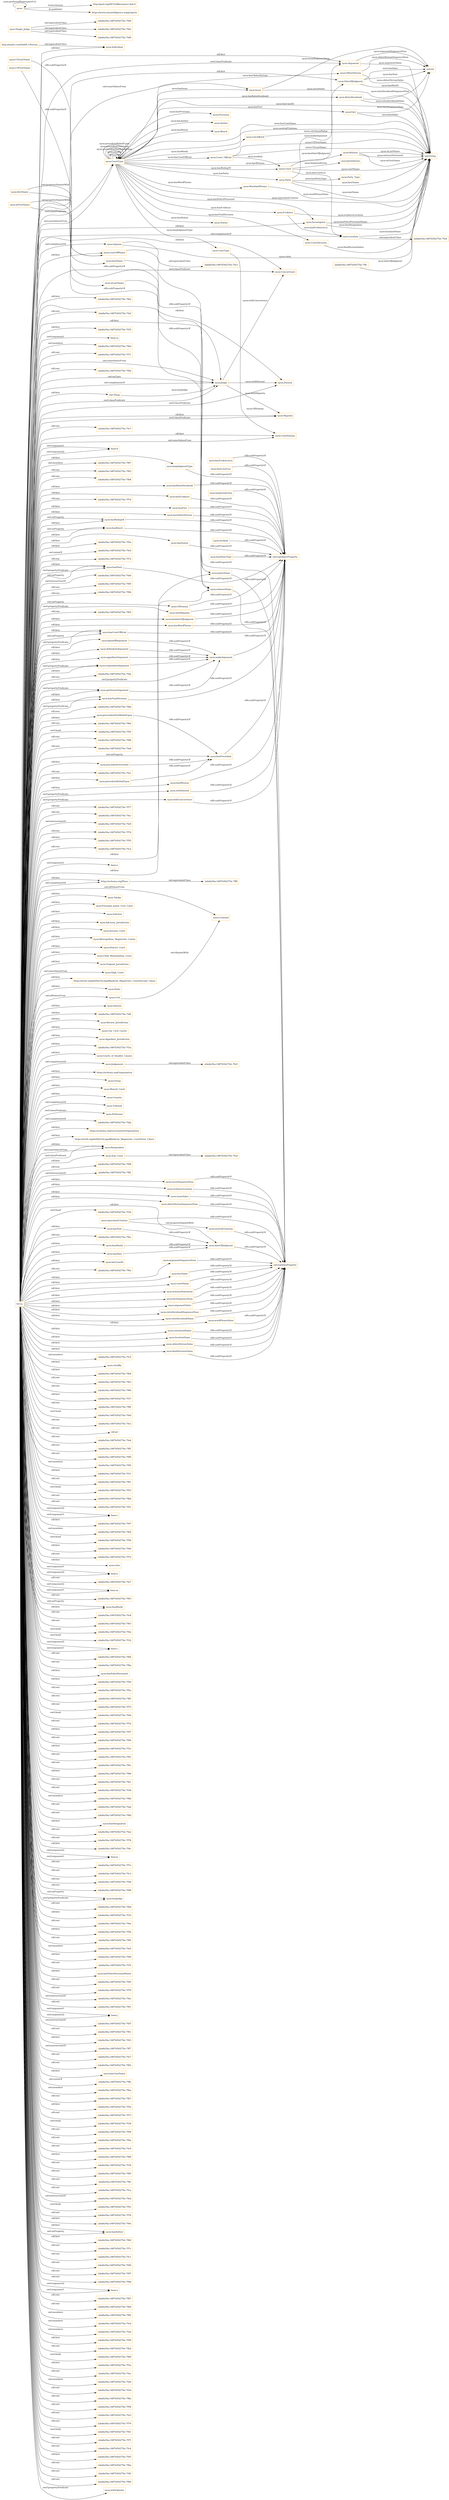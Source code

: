 digraph ar2dtool_diagram { 
rankdir=LR;
size="1501"
node [shape = rectangle, color="orange"]; "nyon:Statue" "-2da8a54a:1887b50275d:-7fe3" "nyon:Issue" "nyon:Bench" "nyon:Investigator" "nyon:Party" "nyon:Fact" "nyon:Evidence" "https://schema.org/Place" "nyon:Provision" "nyon:Civil" "nyon:Taluka" "nyon:Principal_Junior_Civil_Court" "nyon:Solicitor" "nyon:Single_Judge" "nyon:Advisory_Jurisdiction" "nyon:DateOfJudgment" "nyon:Session_Court" "nyon:Metropolitan_Magistrate_Courts" "nyon:District_Court" "nyon:Chief_Meterpolitan_Court" "nyon:Original_Jurisdiction" "nyon:RatioDecidendi" "nyon:Court_Official" "nyon:ObiterDictum" "http://xmlns.com/foaf/0.1/Person" "nyon:Court" "nyon:High_Court" "https://w3id.org/def/NyOnLegal#Judicial_Magistrate_Court(Second_Class)" "nyon:State" "nyon:Concurrence" "nyon:Witness" "nyon:CourtCase" "-2da8a54a:1887b50275d:-7fcd" "-2da8a54a:1887b50275d:-7fd4" "nyon:Location" "nyon:District" "-2da8a54a:1887b50275d:-7fdf" "nyon:Review_Jurisdiction" "nyon:City_Civil_Courts" "nyon:Appellant_Jurisdiction" "nyon:Individual" "nyon:Opinion" "-2da8a54a:1887b50275d:-7fe5" "nyon:Judge" "nyon:Courts_of_Smaller_Causes" "nyon:Judgement" "nyon:Author" "-2da8a54a:1887b50275d:-7ffc" "nyon:Jurisdiction" "https://schema.org/Organization" "nyon:Criminal" "nyon:Group" "nyon:Munsif_Court" "nyon:CatchWord" "nyon:CaseType" "-2da8a54a:1887b50275d:-7ff9" "-2da8a54a:1887b50275d:-7fd3" "nyon:Dissent" "nyon:Party_Type" "nyon:Country" "nyon:CourtDecision" "nyon:Tribunal" "nyon:Majority" "nyon:Argument" "nyon:Petitioner" "-2da8a54a:1887b50275d:-7fd2" "nyon:CaseDomain" "nyon:Sub_Court" "-2da8a54a:1887b50275d:-7fe4" "https://schema.org/GovernmentOrganization" "https://w3id.org/def/NyOnLegal#Judicial_Magistrate_Court(First_Class)" "nyon:WordAndPhrase" "nyon:Respondent" "-2da8a54a:1887b50275d:-7fd9" ; /*classes style*/
	"nyon:hasCourtOfficial" -> "owl:topObjectProperty" [ label = "rdfs:subPropertyOf" ];
	"nyon:catchwordValue" -> "owl:topDataProperty" [ label = "rdfs:subPropertyOf" ];
	"https://schema.org/Place" -> "-2da8a54a:1887b50275d:-7ff9" [ label = "owl:equivalentClass" ];
	"nyon:defendentArgument" -> "nyon:makeArgument" [ label = "rdfs:subPropertyOf" ];
	"nyon:equivalentCitation" -> "nyon:neutralCitations" [ label = "owl:propertyDisjointWith" ];
	"nyon:equivalentCitation" -> "owl:topDataProperty" [ label = "rdfs:subPropertyOf" ];
	"nyon:COFirstName" -> "nyon:courtOffName" [ label = "rdfs:subPropertyOf" ];
	"nyon:locationName" -> "owl:topDataProperty" [ label = "rdfs:subPropertyOf" ];
	"nyon:hasFinalDecision" -> "owl:topObjectProperty" [ label = "rdfs:subPropertyOf" ];
	"nyon:hasJurisdiction" -> "owl:topObjectProperty" [ label = "rdfs:subPropertyOf" ];
	"nyon:obiterDictumValue" -> "owl:topDataProperty" [ label = "rdfs:subPropertyOf" ];
	"nyon:hasPrecedent" -> "owl:topObjectProperty" [ label = "rdfs:subPropertyOf" ];
	"nyon:precedentReliedUpon" -> "nyon:hasPrecedent" [ label = "rdfs:subPropertyOf" ];
	"nyon:" -> "http://purl.org/NET/rdflicense/cc-by4.0" [ label = "terms:license" ];
	"nyon:" -> "https://www.semintelligence.org/projects" [ label = "dc:publisher" ];
	"nyon:" -> "nyon:" [ label = "vann:preferredNamespaceUri" ];
	"nyon:makeArgument" -> "owl:topObjectProperty" [ label = "rdfs:subPropertyOf" ];
	"nyon:finalDecisionValue" -> "owl:topDataProperty" [ label = "rdfs:subPropertyOf" ];
	"nyon:hasWitness" -> "owl:topObjectProperty" [ label = "rdfs:subPropertyOf" ];
	"nyon:appellantArgument" -> "nyon:makeArgument" [ label = "rdfs:subPropertyOf" ];
	"nyon:issueSequenceNum" -> "owl:topDataProperty" [ label = "rdfs:subPropertyOf" ];
	"nyon:partyName" -> "owl:topDataProperty" [ label = "rdfs:subPropertyOf" ];
	"nyon:withDissent" -> "owl:topObjectProperty" [ label = "rdfs:subPropertyOf" ];
	"nyon:withConcurrence" -> "owl:topObjectProperty" [ label = "rdfs:subPropertyOf" ];
	"nyon:evidenceLocation" -> "owl:topDataProperty" [ label = "rdfs:subPropertyOf" ];
	"nyon:hasJudgmentType" -> "owl:topObjectProperty" [ label = "rdfs:subPropertyOf" ];
	"nyon:hasRatioDecidendi" -> "owl:topObjectProperty" [ label = "rdfs:subPropertyOf" ];
	"nyon:hasEvidence" -> "owl:topObjectProperty" [ label = "rdfs:subPropertyOf" ];
	"nyon:hasFact" -> "owl:topObjectProperty" [ label = "rdfs:subPropertyOf" ];
	"nyon:witnessName" -> "owl:topDataProperty" [ label = "rdfs:subPropertyOf" ];
	"nyon:lastName" -> "nyon:partyName" [ label = "rdfs:subPropertyOf" ];
	"nyon:issueValue" -> "owl:topDataProperty" [ label = "rdfs:subPropertyOf" ];
	"nyon:obiterDictumSequenceNum" -> "owl:topDataProperty" [ label = "rdfs:subPropertyOf" ];
	"nyon:worksIn" -> "owl:topObjectProperty" [ label = "rdfs:subPropertyOf" ];
	"nyon:respondentArgument" -> "nyon:makeArgument" [ label = "rdfs:subPropertyOf" ];
	"nyon:Single_Judge" -> "-2da8a54a:1887b50275d:-7fd4" [ label = "owl:equivalentClass" ];
	"nyon:Single_Judge" -> "-2da8a54a:1887b50275d:-7fd9" [ label = "owl:equivalentClass" ];
	"nyon:Single_Judge" -> "-2da8a54a:1887b50275d:-7fd3" [ label = "owl:equivalentClass" ];
	"nyon:hasObiterDictum" -> "owl:topObjectProperty" [ label = "rdfs:subPropertyOf" ];
	"nyon:wLastName" -> "nyon:witnessName" [ label = "rdfs:subPropertyOf" ];
	"nyon:hasRulingOf" -> "owl:topObjectProperty" [ label = "rdfs:subPropertyOf" ];
	"nyon:hasPartyType" -> "owl:topObjectProperty" [ label = "rdfs:subPropertyOf" ];
	"nyon:hasDate" -> "nyon:dateOfJudgment" [ label = "rdfs:subPropertyOf" ];
	"nyon:argumentSequenceNum" -> "owl:topDataProperty" [ label = "rdfs:subPropertyOf" ];
	"nyon:neutralCitations" -> "owl:topDataProperty" [ label = "rdfs:subPropertyOf" ];
	"nyon:hasBench" -> "owl:topObjectProperty" [ label = "rdfs:subPropertyOf" ];
	"nyon:factValue" -> "owl:topDataProperty" [ label = "rdfs:subPropertyOf" ];
	"nyon:courtName" -> "owl:topDataProperty" [ label = "rdfs:subPropertyOf" ];
	"nyon:precendentNotReliedUpon" -> "nyon:hasPrecedent" [ label = "rdfs:subPropertyOf" ];
	"NULL" -> "-2da8a54a:1887b50275d:-7fc5" [ label = "owl:members" ];
	"NULL" -> "nyon:citedBy" [ label = "rdf:first" ];
	"NULL" -> "nyon:courtOffName" [ label = "rdf:first" ];
	"NULL" -> "nyon:hasMonth" [ label = "rdf:first" ];
	"NULL" -> "nyon:Sub_Court" [ label = "rdf:first" ];
	"NULL" -> "-2da8a54a:1887b50275d:-7f64" [ label = "rdf:first" ];
	"NULL" -> "-2da8a54a:1887b50275d:-7fb3" [ label = "rdf:rest" ];
	"NULL" -> "-2da8a54a:1887b50275d:-7f89" [ label = "rdf:rest" ];
	"NULL" -> "nyon:City_Civil_Courts" [ label = "rdf:first" ];
	"NULL" -> "nyon:State" [ label = "rdf:first" ];
	"NULL" -> "nyon:issueValue" [ label = "rdf:first" ];
	"NULL" -> "-2da8a54a:1887b50275d:-7f37" [ label = "rdf:first" ];
	"NULL" -> "-2da8a54a:1887b50275d:-7f8f" [ label = "rdf:rest" ];
	"NULL" -> "nyon:witnessStatement" [ label = "rdf:first" ];
	"NULL" -> "-2da8a54a:1887b50275d:-7f4d" [ label = "swrl:head" ];
	"NULL" -> "-2da8a54a:1887b50275d:-7fce" [ label = "rdf:rest" ];
	"NULL" -> "rdf:nil" [ label = "rdf:rest" ];
	"NULL" -> "nyon:witnessName" [ label = "rdf:first" ];
	"NULL" -> "nyon:partyName" [ label = "rdf:first" ];
	"NULL" -> "nyon:Argument" [ label = "swrl:classPredicate" ];
	"NULL" -> "nyon:Courts_of_Smaller_Causes" [ label = "rdf:first" ];
	"NULL" -> "-2da8a54a:1887b50275d:-7fa4" [ label = "rdf:rest" ];
	"NULL" -> "-2da8a54a:1887b50275d:-7ff5" [ label = "rdf:rest" ];
	"NULL" -> "-2da8a54a:1887b50275d:-7f90" [ label = "rdf:rest" ];
	"NULL" -> "nyon:Individual" [ label = "rdf:first" ];
	"NULL" -> "-2da8a54a:1887b50275d:-7f9f" [ label = "owl:members" ];
	"NULL" -> "nyon:Judge" [ label = "rdf:first" ];
	"NULL" -> "nyon:Majority" [ label = "rdf:first" ];
	"NULL" -> "nyon:hasStatue" [ label = "rdf:first" ];
	"NULL" -> "-2da8a54a:1887b50275d:-7fdf" [ label = "rdf:first" ];
	"NULL" -> "-2da8a54a:1887b50275d:-7f31" [ label = "rdf:first" ];
	"NULL" -> "nyon:hasPrecedent" [ label = "owl:onProperty" ];
	"NULL" -> "-2da8a54a:1887b50275d:-7f81" [ label = "rdf:rest" ];
	"NULL" -> "nyon:argumentSequenceNum" [ label = "rdf:first" ];
	"NULL" -> "-2da8a54a:1887b50275d:-7f53" [ label = "swrl:body" ];
	"NULL" -> "nyon:Review_Jurisdiction" [ label = "rdf:first" ];
	"NULL" -> "-2da8a54a:1887b50275d:-7fb6" [ label = "rdf:rest" ];
	"NULL" -> "-2da8a54a:1887b50275d:-7f51" [ label = "rdf:rest" ];
	"NULL" -> "base:r" [ label = "swrl:argument2" ];
	"NULL" -> "-2da8a54a:1887b50275d:-7f47" [ label = "rdf:first" ];
	"NULL" -> "-2da8a54a:1887b50275d:-7fb4" [ label = "owl:members" ];
	"NULL" -> "nyon:issueSequenceNum" [ label = "rdf:first" ];
	"NULL" -> "-2da8a54a:1887b50275d:-7f56" [ label = "swrl:head" ];
	"NULL" -> "nyon:CourtCase" [ label = "owl:someValuesFrom" ];
	"NULL" -> "-2da8a54a:1887b50275d:-7f40" [ label = "rdf:first" ];
	"NULL" -> "-2da8a54a:1887b50275d:-7f72" [ label = "rdf:rest" ];
	"NULL" -> "nyon:cites" [ label = "rdf:first" ];
	"NULL" -> "nyon:Session_Court" [ label = "rdf:first" ];
	"NULL" -> "nyon:CaseDomain" [ label = "owl:someValuesFrom" ];
	"NULL" -> "base:y" [ label = "swrl:argument1" ];
	"NULL" -> "-2da8a54a:1887b50275d:-7fa7" [ label = "rdf:rest" ];
	"NULL" -> "base:m" [ label = "swrl:argument2" ];
	"NULL" -> "-2da8a54a:1887b50275d:-7f93" [ label = "rdf:rest" ];
	"NULL" -> "nyon:CaseDomain" [ label = "rdf:first" ];
	"NULL" -> "nyon:evidenceLocation" [ label = "rdf:first" ];
	"NULL" -> "nyon:Taluka" [ label = "rdf:first" ];
	"NULL" -> "nyon:hasWords" [ label = "owl:onProperty" ];
	"NULL" -> "-2da8a54a:1887b50275d:-7fc8" [ label = "rdf:rest" ];
	"NULL" -> "nyon:respondentArgument" [ label = "rdf:first" ];
	"NULL" -> "-2da8a54a:1887b50275d:-7f63" [ label = "rdf:rest" ];
	"NULL" -> "nyon:catchwordValue" [ label = "rdf:first" ];
	"NULL" -> "-2da8a54a:1887b50275d:-7f4a" [ label = "swrl:body" ];
	"NULL" -> "-2da8a54a:1887b50275d:-7f32" [ label = "swrl:head" ];
	"NULL" -> "base:c" [ label = "swrl:argument2" ];
	"NULL" -> "nyon:factSequenceNum" [ label = "rdf:first" ];
	"NULL" -> "nyon:hasCourtOfficial" [ label = "owl:onProperty" ];
	"NULL" -> "-2da8a54a:1887b50275d:-7f84" [ label = "rdf:rest" ];
	"NULL" -> "nyon:hasParty" [ label = "owl:onProperty" ];
	"NULL" -> "-2da8a54a:1887b50275d:-7f8a" [ label = "rdf:rest" ];
	"NULL" -> "nyon:hasPolicePersonnel" [ label = "rdf:first" ];
	"NULL" -> "nyon:Munsif_Court" [ label = "rdf:first" ];
	"NULL" -> "nyon:Judge" [ label = "swrl:classPredicate" ];
	"NULL" -> "-2da8a54a:1887b50275d:-7f50" [ label = "rdf:first" ];
	"NULL" -> "nyon:locationName" [ label = "rdf:first" ];
	"NULL" -> "nyon:argumentValue" [ label = "rdf:first" ];
	"NULL" -> "-2da8a54a:1887b50275d:-7f5a" [ label = "rdf:rest" ];
	"NULL" -> "nyon:Petitioner" [ label = "swrl:classPredicate" ];
	"NULL" -> "-2da8a54a:1887b50275d:-7ff0" [ label = "rdf:rest" ];
	"NULL" -> "nyon:appellantArgument" [ label = "rdf:first" ];
	"NULL" -> "-2da8a54a:1887b50275d:-7f75" [ label = "rdf:rest" ];
	"NULL" -> "-2da8a54a:1887b50275d:-7f44" [ label = "swrl:head" ];
	"NULL" -> "-2da8a54a:1887b50275d:-7f7b" [ label = "rdf:rest" ];
	"NULL" -> "-2da8a54a:1887b50275d:-7f57" [ label = "rdf:first" ];
	"NULL" -> "-2da8a54a:1887b50275d:-7f96" [ label = "rdf:rest" ];
	"NULL" -> "nyon:withDissent" [ label = "swrl:propertyPredicate" ];
	"NULL" -> "-2da8a54a:1887b50275d:-7f3c" [ label = "rdf:first" ];
	"NULL" -> "nyon:hasRulingOf" [ label = "owl:onProperty" ];
	"NULL" -> "nyon:Civil" [ label = "owl:allValuesFrom" ];
	"NULL" -> "nyon:Respondent" [ label = "rdf:first" ];
	"NULL" -> "nyon:Original_Jurisdiction" [ label = "rdf:first" ];
	"NULL" -> "-2da8a54a:1887b50275d:-7f9c" [ label = "rdf:rest" ];
	"NULL" -> "nyon:ratioDecidendiSequenceNum" [ label = "rdf:first" ];
	"NULL" -> "-2da8a54a:1887b50275d:-7f6c" [ label = "rdf:rest" ];
	"NULL" -> "nyon:Investigator" [ label = "rdf:first" ];
	"NULL" -> "-2da8a54a:1887b50275d:-7f66" [ label = "rdf:first" ];
	"NULL" -> "-2da8a54a:1887b50275d:-7fb1" [ label = "rdf:rest" ];
	"NULL" -> "-2da8a54a:1887b50275d:-7f36" [ label = "rdf:rest" ];
	"NULL" -> "nyon:OfDomian" [ label = "owl:onProperty" ];
	"NULL" -> "-2da8a54a:1887b50275d:-7f8b" [ label = "owl:members" ];
	"NULL" -> "-2da8a54a:1887b50275d:-7fab" [ label = "rdf:rest" ];
	"NULL" -> "nyon:hasEvidence" [ label = "rdf:first" ];
	"NULL" -> "-2da8a54a:1887b50275d:-7f8d" [ label = "rdf:rest" ];
	"NULL" -> "https://schema.org/Organization" [ label = "rdf:first" ];
	"NULL" -> "https://schema.org/GovernmentOrganization" [ label = "rdf:first" ];
	"NULL" -> "nyon:hasWords" [ label = "rdf:first" ];
	"NULL" -> "nyon:hasDesignation" [ label = "rdf:first" ];
	"NULL" -> "nyon:hasFinalDecision" [ label = "rdf:first" ];
	"NULL" -> "-2da8a54a:1887b50275d:-7fa2" [ label = "rdf:rest" ];
	"NULL" -> "-2da8a54a:1887b50275d:-7f78" [ label = "rdf:rest" ];
	"NULL" -> "nyon:Issue" [ label = "owl:someValuesFrom" ];
	"NULL" -> "nyon:hasFact" [ label = "rdf:first" ];
	"NULL" -> "-2da8a54a:1887b50275d:-7f4c" [ label = "rdf:first" ];
	"NULL" -> "base:p" [ label = "swrl:argument2" ];
	"NULL" -> "-2da8a54a:1887b50275d:-7f7e" [ label = "rdf:rest" ];
	"NULL" -> "-2da8a54a:1887b50275d:-7fc3" [ label = "rdf:rest" ];
	"NULL" -> "-2da8a54a:1887b50275d:-7f48" [ label = "rdf:rest" ];
	"NULL" -> "base:y" [ label = "swrl:argument2" ];
	"NULL" -> "-2da8a54a:1887b50275d:-7f99" [ label = "rdf:rest" ];
	"NULL" -> "nyon:hasJudge" [ label = "owl:onProperty" ];
	"NULL" -> "-2da8a54a:1887b50275d:-7fbd" [ label = "rdf:rest" ];
	"NULL" -> "nyon:withMajority" [ label = "swrl:propertyPredicate" ];
	"NULL" -> "https://w3id.org/def/NyOnLegal#Judicial_Magistrate_Court(First_Class)" [ label = "rdf:first" ];
	"NULL" -> "nyon:finalDecisionValue" [ label = "rdf:first" ];
	"NULL" -> "nyon:Dissent" [ label = "swrl:classPredicate" ];
	"NULL" -> "-2da8a54a:1887b50275d:-7f33" [ label = "rdf:first" ];
	"NULL" -> "nyon:Principal_Junior_Civil_Court" [ label = "rdf:first" ];
	"NULL" -> "-2da8a54a:1887b50275d:-7fde" [ label = "rdf:rest" ];
	"NULL" -> "-2da8a54a:1887b50275d:-7f5b" [ label = "rdf:first" ];
	"NULL" -> "nyon:withConcurrence" [ label = "swrl:propertyPredicate" ];
	"NULL" -> "nyon:Advisory_Jurisdiction" [ label = "rdf:first" ];
	"NULL" -> "nyon:Judge" [ label = "owl:someValuesFrom" ];
	"NULL" -> "nyon:Group" [ label = "rdf:first" ];
	"NULL" -> "-2da8a54a:1887b50275d:-7f6f" [ label = "rdf:rest" ];
	"NULL" -> "-2da8a54a:1887b50275d:-7fa5" [ label = "owl:members" ];
	"NULL" -> "-2da8a54a:1887b50275d:-7f49" [ label = "rdf:first" ];
	"NULL" -> "nyon:hasDateOfJudgment" [ label = "rdf:first" ];
	"NULL" -> "nyon:High_Court" [ label = "owl:someValuesFrom" ];
	"NULL" -> "nyon:obiterDictumSequenceNum" [ label = "rdf:first" ];
	"NULL" -> "-2da8a54a:1887b50275d:-7f3f" [ label = "rdf:rest" ];
	"NULL" -> "nyon:hasCourtOfficial" [ label = "swrl:propertyPredicate" ];
	"NULL" -> "nyon:hasPolicePersonnelName" [ label = "rdf:first" ];
	"NULL" -> "-2da8a54a:1887b50275d:-7fd5" [ label = "rdf:rest" ];
	"NULL" -> "nyon:hasRulingOf" [ label = "rdf:first" ];
	"NULL" -> "-2da8a54a:1887b50275d:-7f70" [ label = "rdf:rest" ];
	"NULL" -> "nyon:Appellant_Jurisdiction" [ label = "rdf:first" ];
	"NULL" -> "-2da8a54a:1887b50275d:-7fdc" [ label = "owl:intersectionOf" ];
	"NULL" -> "-2da8a54a:1887b50275d:-7f91" [ label = "rdf:rest" ];
	"NULL" -> "base:j" [ label = "swrl:argument1" ];
	"NULL" -> "nyon:courtName" [ label = "rdf:first" ];
	"NULL" -> "-2da8a54a:1887b50275d:-7fd7" [ label = "owl:intersectionOf" ];
	"NULL" -> "-2da8a54a:1887b50275d:-7f61" [ label = "rdf:rest" ];
	"NULL" -> "nyon:obiterDictumValue" [ label = "rdf:first" ];
	"NULL" -> "-2da8a54a:1887b50275d:-7f43" [ label = "rdf:first" ];
	"NULL" -> "-2da8a54a:1887b50275d:-7ff7" [ label = "owl:intersectionOf" ];
	"NULL" -> "-2da8a54a:1887b50275d:-7fe7" [ label = "rdf:rest" ];
	"NULL" -> "-2da8a54a:1887b50275d:-7f82" [ label = "rdf:rest" ];
	"NULL" -> "nyon:precendentNotReliedUpon" [ label = "rdf:first" ];
	"NULL" -> "nyon:hasCaseName" [ label = "rdf:first" ];
	"NULL" -> "-2da8a54a:1887b50275d:-7ffb" [ label = "owl:unionOf" ];
	"NULL" -> "-2da8a54a:1887b50275d:-7fba" [ label = "owl:members" ];
	"NULL" -> "-2da8a54a:1887b50275d:-7fb7" [ label = "rdf:rest" ];
	"NULL" -> "-2da8a54a:1887b50275d:-7f52" [ label = "rdf:first" ];
	"NULL" -> "nyon:hasFinalDecision" [ label = "swrl:propertyPredicate" ];
	"NULL" -> "nyon:factValue" [ label = "rdf:first" ];
	"NULL" -> "-2da8a54a:1887b50275d:-7f73" [ label = "rdf:rest" ];
	"NULL" -> "owl:Thing" [ label = "rdf:first" ];
	"NULL" -> "base:r" [ label = "swrl:argument1" ];
	"NULL" -> "nyon:precedentReliedUpon" [ label = "rdf:first" ];
	"NULL" -> "-2da8a54a:1887b50275d:-7f38" [ label = "swrl:body" ];
	"NULL" -> "-2da8a54a:1887b50275d:-7f94" [ label = "rdf:rest" ];
	"NULL" -> "-2da8a54a:1887b50275d:-7f9a" [ label = "rdf:rest" ];
	"NULL" -> "-2da8a54a:1887b50275d:-7fc9" [ label = "rdf:rest" ];
	"NULL" -> "https://schema.org/Place" [ label = "owl:complementOf" ];
	"NULL" -> "-2da8a54a:1887b50275d:-7f68" [ label = "rdf:first" ];
	"NULL" -> "-2da8a54a:1887b50275d:-7f34" [ label = "rdf:rest" ];
	"NULL" -> "nyon:makeArgument" [ label = "swrl:propertyPredicate" ];
	"NULL" -> "-2da8a54a:1887b50275d:-7f85" [ label = "rdf:rest" ];
	"NULL" -> "nyon:Judgement" [ label = "owl:complementOf" ];
	"NULL" -> "nyon:hasCourtOfficial" [ label = "rdf:first" ];
	"NULL" -> "nyon:hasWitness" [ label = "rdf:first" ];
	"NULL" -> "-2da8a54a:1887b50275d:-7ffa" [ label = "rdf:rest" ];
	"NULL" -> "https://schema.org/Place" [ label = "rdf:first" ];
	"NULL" -> "nyon:hasParty" [ label = "rdf:first" ];
	"NULL" -> "-2da8a54a:1887b50275d:-7fca" [ label = "rdf:rest" ];
	"NULL" -> "-2da8a54a:1887b50275d:-7fd2" [ label = "owl:complementOf" ];
	"NULL" -> "-2da8a54a:1887b50275d:-7fed" [ label = "owl:intersectionOf" ];
	"NULL" -> "base:c" [ label = "swrl:argument1" ];
	"NULL" -> "-2da8a54a:1887b50275d:-7f5c" [ label = "swrl:body" ];
	"NULL" -> "-2da8a54a:1887b50275d:-7f76" [ label = "rdf:rest" ];
	"NULL" -> "-2da8a54a:1887b50275d:-7f4e" [ label = "rdf:first" ];
	"NULL" -> "base:j" [ label = "swrl:argument2" ];
	"NULL" -> "nyon:hasAuthor" [ label = "rdf:first" ];
	"NULL" -> "-2da8a54a:1887b50275d:-7f60" [ label = "rdf:first" ];
	"NULL" -> "-2da8a54a:1887b50275d:-7f7c" [ label = "rdf:rest" ];
	"NULL" -> "-2da8a54a:1887b50275d:-7fc1" [ label = "rdf:rest" ];
	"NULL" -> "-2da8a54a:1887b50275d:-7f46" [ label = "rdf:rest" ];
	"NULL" -> "nyon:hasBench" [ label = "owl:onProperty" ];
	"NULL" -> "-2da8a54a:1887b50275d:-7f97" [ label = "rdf:rest" ];
	"NULL" -> "nyon:hasBench" [ label = "rdf:first" ];
	"NULL" -> "-2da8a54a:1887b50275d:-7f9d" [ label = "rdf:rest" ];
	"NULL" -> "base:a" [ label = "swrl:argument2" ];
	"NULL" -> "-2da8a54a:1887b50275d:-7f67" [ label = "rdf:rest" ];
	"NULL" -> "-2da8a54a:1887b50275d:-7fb9" [ label = "rdf:rest" ];
	"NULL" -> "-2da8a54a:1887b50275d:-7fbf" [ label = "owl:members" ];
	"NULL" -> "nyon:dateOfJudgment" [ label = "rdf:first" ];
	"NULL" -> "-2da8a54a:1887b50275d:-7fcb" [ label = "owl:members" ];
	"NULL" -> "-2da8a54a:1887b50275d:-7fad" [ label = "owl:members" ];
	"NULL" -> "-2da8a54a:1887b50275d:-7f59" [ label = "rdf:first" ];
	"NULL" -> "-2da8a54a:1887b50275d:-7fb2" [ label = "rdf:rest" ];
	"NULL" -> "-2da8a54a:1887b50275d:-7f69" [ label = "swrl:body" ];
	"NULL" -> "-2da8a54a:1887b50275d:-7f3e" [ label = "rdf:first" ];
	"NULL" -> "nyon:CourtCase" [ label = "swrl:classPredicate" ];
	"NULL" -> "nyon:Opinion" [ label = "owl:complementOf" ];
	"NULL" -> "-2da8a54a:1887b50275d:-7fac" [ label = "rdf:rest" ];
	"NULL" -> "-2da8a54a:1887b50275d:-7fa9" [ label = "owl:members" ];
	"NULL" -> "-2da8a54a:1887b50275d:-7f3d" [ label = "rdf:rest" ];
	"NULL" -> "-2da8a54a:1887b50275d:-7f8e" [ label = "rdf:rest" ];
	"NULL" -> "nyon:Judge" [ label = "owl:onClass" ];
	"NULL" -> "-2da8a54a:1887b50275d:-7f58" [ label = "rdf:rest" ];
	"NULL" -> "nyon:Respondent" [ label = "owl:someValuesFrom" ];
	"NULL" -> "-2da8a54a:1887b50275d:-7fa3" [ label = "rdf:rest" ];
	"NULL" -> "-2da8a54a:1887b50275d:-7f79" [ label = "rdf:rest" ];
	"NULL" -> "-2da8a54a:1887b50275d:-7f41" [ label = "swrl:body" ];
	"NULL" -> "nyon:defendentArgument" [ label = "rdf:first" ];
	"NULL" -> "nyon:hasAuthor" [ label = "owl:onProperty" ];
	"NULL" -> "-2da8a54a:1887b50275d:-7f7f" [ label = "rdf:rest" ];
	"NULL" -> "-2da8a54a:1887b50275d:-7fc4" [ label = "rdf:rest" ];
	"NULL" -> "-2da8a54a:1887b50275d:-7f45" [ label = "rdf:first" ];
	"NULL" -> "nyon:hasParty" [ label = "swrl:propertyPredicate" ];
	"NULL" -> "-2da8a54a:1887b50275d:-7fbe" [ label = "rdf:rest" ];
	"NULL" -> "nyon:DateOfJudgment" [ label = "rdf:first" ];
	"NULL" -> "-2da8a54a:1887b50275d:-7f4f" [ label = "rdf:rest" ];
	"NULL" -> "nyon:hasDate" [ label = "rdf:first" ];
	"NULL" -> "-2da8a54a:1887b50275d:-7f80" [ label = "rdf:rest" ];
	"NULL" -> "nyon:withOpinion" [ label = "swrl:propertyPredicate" ];
	"NULL" -> "nyon:Chief_Meterpolitan_Court" [ label = "rdf:first" ];
	"NULL" -> "-2da8a54a:1887b50275d:-7f62" [ label = "rdf:first" ];
	"NULL" -> "-2da8a54a:1887b50275d:-7faf" [ label = "rdf:rest" ];
	"NULL" -> "nyon:Solicitor" [ label = "rdf:first" ];
	"NULL" -> "nyon:Respondent" [ label = "swrl:classPredicate" ];
	"NULL" -> "nyon:District" [ label = "rdf:first" ];
	"NULL" -> "nyon:ratioDecidendiValue" [ label = "rdf:first" ];
	"NULL" -> "nyon:hasJudgmentType" [ label = "rdf:first" ];
	"NULL" -> "-2da8a54a:1887b50275d:-7f35" [ label = "rdf:first" ];
	"NULL" -> "base:cj" [ label = "swrl:argument1" ];
	"NULL" -> "-2da8a54a:1887b50275d:-7f6d" [ label = "owl:members" ];
	"NULL" -> "nyon:petitionerArgument" [ label = "swrl:propertyPredicate" ];
	"NULL" -> "-2da8a54a:1887b50275d:-7f71" [ label = "rdf:rest" ];
	"NULL" -> "nyon:wordPhraseValue" [ label = "rdf:first" ];
	"NULL" -> "nyon:precedentOverruled" [ label = "rdf:first" ];
	"NULL" -> "nyon:petitionerArgument" [ label = "rdf:first" ];
	"NULL" -> "nyon:Argument" [ label = "rdf:first" ];
	"NULL" -> "-2da8a54a:1887b50275d:-7f92" [ label = "rdf:rest" ];
	"NULL" -> "-2da8a54a:1887b50275d:-7fc7" [ label = "rdf:rest" ];
	"NULL" -> "https://w3id.org/def/NyOnLegal#Judicial_Magistrate_Court(Second_Class)" [ label = "rdf:first" ];
	"NULL" -> "base:d" [ label = "swrl:argument1" ];
	"NULL" -> "-2da8a54a:1887b50275d:-7f87" [ label = "owl:members" ];
	"NULL" -> "nyon:Country" [ label = "rdf:first" ];
	"NULL" -> "base:d" [ label = "swrl:argument2" ];
	"NULL" -> "nyon:hasRatioDecidendi" [ label = "rdf:first" ];
	"NULL" -> "nyon:hasObiterDictum" [ label = "rdf:first" ];
	"NULL" -> "nyon:hasWordPhrase" [ label = "rdf:first" ];
	"NULL" -> "nyon:Majority" [ label = "swrl:classPredicate" ];
	"NULL" -> "-2da8a54a:1887b50275d:-7f83" [ label = "rdf:rest" ];
	"NULL" -> "nyon:Metropolitan_Magistrate_Courts" [ label = "rdf:first" ];
	"NULL" -> "-2da8a54a:1887b50275d:-7fb8" [ label = "rdf:rest" ];
	"NULL" -> "nyon:plaintiffArgument" [ label = "rdf:first" ];
	"NULL" -> "nyon:respondentArgument" [ label = "swrl:propertyPredicate" ];
	"NULL" -> "base:a" [ label = "swrl:argument1" ];
	"NULL" -> "-2da8a54a:1887b50275d:-7f74" [ label = "rdf:rest" ];
	"NULL" -> "-2da8a54a:1887b50275d:-7f5e" [ label = "rdf:first" ];
	"NULL" -> "-2da8a54a:1887b50275d:-7fe0" [ label = "owl:unionOf" ];
	"NULL" -> "-2da8a54a:1887b50275d:-7f7a" [ label = "rdf:rest" ];
	"NULL" -> "-2da8a54a:1887b50275d:-7fd0" [ label = "owl:intersectionOf" ];
	"NULL" -> "-2da8a54a:1887b50275d:-7f95" [ label = "rdf:rest" ];
	"NULL" -> "nyon:hasJudge" [ label = "swrl:propertyPredicate" ];
	"NULL" -> "-2da8a54a:1887b50275d:-7f9b" [ label = "rdf:rest" ];
	"NULL" -> "base:p" [ label = "swrl:argument1" ];
	"NULL" -> "-2da8a54a:1887b50275d:-7f65" [ label = "rdf:rest" ];
	"NULL" -> "-2da8a54a:1887b50275d:-7fda" [ label = "rdf:rest" ];
	"NULL" -> "nyon:Concurrence" [ label = "swrl:classPredicate" ];
	"NULL" -> "-2da8a54a:1887b50275d:-7f6b" [ label = "rdf:rest" ];
	"NULL" -> "-2da8a54a:1887b50275d:-7fb0" [ label = "rdf:rest" ];
	"NULL" -> "-2da8a54a:1887b50275d:-7f5f" [ label = "swrl:head" ];
	"NULL" -> "-2da8a54a:1887b50275d:-7f86" [ label = "rdf:rest" ];
	"NULL" -> "-2da8a54a:1887b50275d:-7fa8" [ label = "rdf:rest" ];
	"NULL" -> "nyon:Concurrence" [ label = "rdf:first" ];
	"NULL" -> "base:m" [ label = "swrl:argument1" ];
	"NULL" -> "nyon:Tribunal" [ label = "owl:complementOf" ];
	"NULL" -> "-2da8a54a:1887b50275d:-7fa1" [ label = "rdf:rest" ];
	"NULL" -> "nyon:hasYear" [ label = "rdf:first" ];
	"NULL" -> "-2da8a54a:1887b50275d:-7f77" [ label = "rdf:rest" ];
	"NULL" -> "-2da8a54a:1887b50275d:-7fec" [ label = "rdf:rest" ];
	"NULL" -> "-2da8a54a:1887b50275d:-7fe9" [ label = "owl:intersectionOf" ];
	"NULL" -> "nyon:Location" [ label = "owl:complementOf" ];
	"NULL" -> "-2da8a54a:1887b50275d:-7f7d" [ label = "rdf:rest" ];
	"NULL" -> "-2da8a54a:1887b50275d:-7f55" [ label = "rdf:first" ];
	"NULL" -> "-2da8a54a:1887b50275d:-7fc2" [ label = "rdf:rest" ];
	"NULL" -> "nyon:District_Court" [ label = "rdf:first" ];
	"NULL" -> "base:x" [ label = "swrl:argument1" ];
	"NULL" -> "-2da8a54a:1887b50275d:-7f3a" [ label = "rdf:first" ];
	"NULL" -> "-2da8a54a:1887b50275d:-7f98" [ label = "rdf:rest" ];
	"NULL" -> "-2da8a54a:1887b50275d:-7ff2" [ label = "owl:intersectionOf" ];
	"NULL" -> "-2da8a54a:1887b50275d:-7f3b" [ label = "swrl:head" ];
	"NULL" -> "-2da8a54a:1887b50275d:-7fbc" [ label = "rdf:rest" ];
	"NULL" -> "nyon:Dissent" [ label = "rdf:first" ];
	"NULL" -> "nyon:hasCaseID" [ label = "rdf:first" ];
	"NULL" -> "nyon:Judge" [ label = "owl:complementOf" ];
	"NULL" -> "-2da8a54a:1887b50275d:-7f9e" [ label = "rdf:rest" ];
	"NULL" -> "nyon:Criminal" [ label = "owl:allValuesFrom" ];
	"nyon:Sub_Court" -> "-2da8a54a:1887b50275d:-7fcd" [ label = "owl:equivalentClass" ];
	"nyon:Civil" -> "nyon:Criminal" [ label = "owl:disjointWith" ];
	"nyon:plaintiffArgument" -> "nyon:makeArgument" [ label = "rdfs:subPropertyOf" ];
	"nyon:hasYear" -> "nyon:dateOfJudgment" [ label = "rdfs:subPropertyOf" ];
	"nyon:hasEvidenceLoc" -> "owl:topObjectProperty" [ label = "rdfs:subPropertyOf" ];
	"nyon:witnessStatement" -> "owl:topDataProperty" [ label = "rdfs:subPropertyOf" ];
	"nyon:wFirstName" -> "nyon:wLastName" [ label = "owl:propertyDisjointWith" ];
	"nyon:wFirstName" -> "nyon:witnessName" [ label = "rdfs:subPropertyOf" ];
	"nyon:factSequenceNum" -> "owl:topDataProperty" [ label = "rdfs:subPropertyOf" ];
	"nyon:Location" -> "-2da8a54a:1887b50275d:-7fe4" [ label = "owl:equivalentClass" ];
	"nyon:precedentOverruled" -> "nyon:hasPrecedent" [ label = "rdfs:subPropertyOf" ];
	"nyon:petitionerArgument" -> "nyon:makeArgument" [ label = "rdfs:subPropertyOf" ];
	"nyon:firstName" -> "nyon:lastName" [ label = "owl:propertyDisjointWith" ];
	"nyon:firstName" -> "nyon:partyName" [ label = "rdfs:subPropertyOf" ];
	"nyon:hasCourtLoc" -> "owl:topObjectProperty" [ label = "rdfs:subPropertyOf" ];
	"nyon:hasDateOfJudgment" -> "owl:topObjectProperty" [ label = "rdfs:subPropertyOf" ];
	"nyon:dateOfJudgment" -> "owl:topDataProperty" [ label = "rdfs:subPropertyOf" ];
	"http://xmlns.com/foaf/0.1/Person" -> "nyon:Individual" [ label = "owl:equivalentClass" ];
	"nyon:wordPhraseValue" -> "owl:topDataProperty" [ label = "rdfs:subPropertyOf" ];
	"nyon:hasMonth" -> "nyon:dateOfJudgment" [ label = "rdfs:subPropertyOf" ];
	"nyon:withMajority" -> "owl:topObjectProperty" [ label = "rdfs:subPropertyOf" ];
	"nyon:argumentValue" -> "owl:topDataProperty" [ label = "rdfs:subPropertyOf" ];
	"nyon:OfDomian" -> "owl:topObjectProperty" [ label = "rdfs:subPropertyOf" ];
	"nyon:Judgement" -> "-2da8a54a:1887b50275d:-7fe5" [ label = "owl:equivalentClass" ];
	"nyon:courtOffName" -> "owl:topDataProperty" [ label = "rdfs:subPropertyOf" ];
	"nyon:ratioDecidendiValue" -> "owl:topDataProperty" [ label = "rdfs:subPropertyOf" ];
	"nyon:Opinion" -> "-2da8a54a:1887b50275d:-7fe3" [ label = "owl:equivalentClass" ];
	"nyon:ratioDecidendiSequenceNum" -> "owl:topDataProperty" [ label = "rdfs:subPropertyOf" ];
	"nyon:COLastName" -> "nyon:courtOffName" [ label = "rdfs:subPropertyOf" ];
	"nyon:hasWordPhrase" -> "owl:topObjectProperty" [ label = "rdfs:subPropertyOf" ];
	"nyon:hasStatue" -> "owl:topObjectProperty" [ label = "rdfs:subPropertyOf" ];
	"nyon:hasParty" -> "owl:topObjectProperty" [ label = "rdfs:subPropertyOf" ];
	"nyon:Court" -> "xsd:string" [ label = "nyon:courtName" ];
	"nyon:Court" -> "nyon:Jurisdiction" [ label = "nyon:hasJurisdiction" ];
	"nyon:WordAndPhrase" -> "xsd:string" [ label = "nyon:wordPhraseValue" ];
	"nyon:Judge" -> "nyon:Dissent" [ label = "nyon:withDissent" ];
	"nyon:CourtCase" -> "nyon:Bench" [ label = "nyon:hasBench" ];
	"nyon:CourtCase" -> "nyon:Statue" [ label = "nyon:hasStatue" ];
	"nyon:CatchWord" -> "xsd:string" [ label = "nyon:catchwordValue" ];
	"nyon:Location" -> "xsd:string" [ label = "nyon:locationName" ];
	"nyon:CourtCase" -> "xsd:string" [ label = "nyon:equivalentCitation" ];
	"nyon:CourtCase" -> "nyon:CourtCase" [ label = "nyon:cites" ];
	"nyon:CourtCase" -> "nyon:Investigator" [ label = "nyon:hasPolicePersonnel" ];
	"nyon:CourtCase" -> "nyon:Witness" [ label = "nyon:hasWitness" ];
	"nyon:CourtDecision" -> "xsd:string" [ label = "nyon:finalDecisionValue" ];
	"nyon:DateOfJudgment" -> "xsd:int" [ label = "nyon:hasDate" ];
	"nyon:Opinion" -> "xsd:string" [ label = "nyon:value" ];
	"nyon:Party" -> "xsd:string" [ label = "nyon:firstName" ];
	"nyon:Argument" -> "xsd:string" [ label = "nyon:argumentValue" ];
	"nyon:Party" -> "nyon:Argument" [ label = "nyon:makeArgument" ];
	"nyon:CaseType" -> "nyon:CaseDomain" [ label = "nyon:OfDomian" ];
	"nyon:CourtCase" -> "nyon:CourtCase" [ label = "nyon:citedBy" ];
	"nyon:Fact" -> "xsd:string" [ label = "nyon:factValue" ];
	"nyon:CourtCase" -> "nyon:CaseType" [ label = "nyon:hasJudgmentType" ];
	"nyon:Judge" -> "nyon:Majority" [ label = "nyon:withMajority" ];
	"nyon:Evidence" -> "nyon:Location" [ label = "nyon:hasEvidenceLoc" ];
	"nyon:CourtCase" -> "nyon:CatchWord" [ label = "nyon:hasWords" ];
	"nyon:Investigator" -> "xsd:string" [ label = "nyon:hasDesignation" ];
	"nyon:RatioDecidendi" -> "xsd:int" [ label = "nyon:ratioDecidendiSequenceNum" ];
	"nyon:Fact" -> "xsd:int" [ label = "nyon:factSequenceNum" ];
	"nyon:CourtCase" -> "nyon:Issue" [ label = "nyon:hasIssue" ];
	"nyon:CourtCase" -> "xsd:string" [ label = "nyon:hasCaseID" ];
	"nyon:Court_Official" -> "xsd:string" [ label = "nyon:COFirstName" ];
	"nyon:CourtCase" -> "nyon:CourtCase" [ label = "nyon:precendentNotReliedUpon" ];
	"nyon:Issue" -> "xsd:string" [ label = "nyon:issueValue" ];
	"nyon:Court" -> "nyon:DateOfJudgment" [ label = "nyon:hasDateOfJudgment" ];
	"nyon:Court_Official" -> "xsd:string" [ label = "nyon:COLastName" ];
	"nyon:RatioDecidendi" -> "xsd:string" [ label = "nyon:ratioDecidendiValue" ];
	"nyon:Party" -> "xsd:string" [ label = "nyon:lastName" ];
	"nyon:Witness" -> "xsd:string" [ label = "nyon:wFirstName" ];
	"nyon:CourtCase" -> "nyon:Author" [ label = "nyon:hasAuthor" ];
	"nyon:CourtCase" -> "nyon:Court_Official" [ label = "nyon:hasCourtOfficial" ];
	"nyon:Evidence" -> "xsd:string" [ label = "nyon:evidenceLocation" ];
	"nyon:DateOfJudgment" -> "xsd:int" [ label = "nyon:hasYear" ];
	"nyon:CourtCase" -> "nyon:CourtCase" [ label = "nyon:precedentOverruled" ];
	"nyon:CourtCase" -> "nyon:Fact" [ label = "nyon:hasFact" ];
	"nyon:CourtCase" -> "nyon:CourtCase" [ label = "nyon:precedentReliedUpon" ];
	"nyon:ObiterDictum" -> "xsd:int" [ label = "nyon:obiterDictumSequenceNum" ];
	"nyon:Argument" -> "xsd:int" [ label = "nyon:argumentSequenceNum" ];
	"nyon:Judge" -> "nyon:Concurrence" [ label = "nyon:withConcurrence" ];
	"nyon:CourtCase" -> "nyon:Court" [ label = "nyon:hasRulingOf" ];
	"nyon:Court" -> "nyon:Location" [ label = "nyon:hasCourtLoc" ];
	"nyon:Witness" -> "xsd:string" [ label = "nyon:wLastName" ];
	"nyon:CourtCase" -> "xsd:string" [ label = "nyon:hasCaseName" ];
	"nyon:Investigator" -> "xsd:string" [ label = "nyon:hasPolicePersonnelName" ];
	"nyon:CourtCase" -> "nyon:CourtDecision" [ label = "nyon:hasFinalDecision" ];
	"nyon:CourtCase" -> "nyon:ObiterDictum" [ label = "nyon:hasObiterDictum" ];
	"nyon:Court_Official" -> "nyon:Court" [ label = "nyon:worksIn" ];
	"owl:Thing" -> "nyon:Judge" [ label = "nyon:hasJudge" ];
	"nyon:CourtCase" -> "nyon:Provision" [ label = "nyon:hasProvision" ];
	"nyon:CourtCase" -> "nyon:RatioDecidendi" [ label = "nyon:hasRatioDecidendi" ];
	"nyon:Issue" -> "xsd:int" [ label = "nyon:issueSequenceNum" ];
	"nyon:Witness" -> "xsd:string" [ label = "nyon:witnessStatement" ];
	"nyon:CourtCase" -> "nyon:Party" [ label = "nyon:hasParty" ];
	"-2da8a54a:1887b50275d:-7ffc" -> "xsd:string" [ label = "nyon:dateOfJudgment" ];
	"nyon:CourtCase" -> "nyon:WordAndPhrase" [ label = "nyon:hasWordPhrase" ];
	"nyon:CourtCase" -> "xsd:string" [ label = "nyon:neutralCitations" ];
	"nyon:Party" -> "nyon:Party_Type" [ label = "nyon:hasPartyType" ];
	"nyon:ObiterDictum" -> "xsd:string" [ label = "nyon:obiterDictumValue" ];
	"nyon:CourtCase" -> "nyon:Evidence" [ label = "nyon:hasEvidence" ];
	"nyon:DateOfJudgment" -> "xsd:string" [ label = "nyon:hasMonth" ];

}
